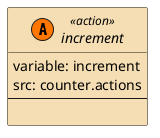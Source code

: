 @startuml increment

set namespaceSeparator ::
skinparam class {
    BackgroundColor<<listen>> HoneyDew
    BackgroundColor<<action>> Wheat
    BackgroundColor<<dispatch>> Technology
}

interface "increment" << (A,#FF7700) action >> {
            variable: increment
            src: counter.actions
            --
            
        }

         

@enduml